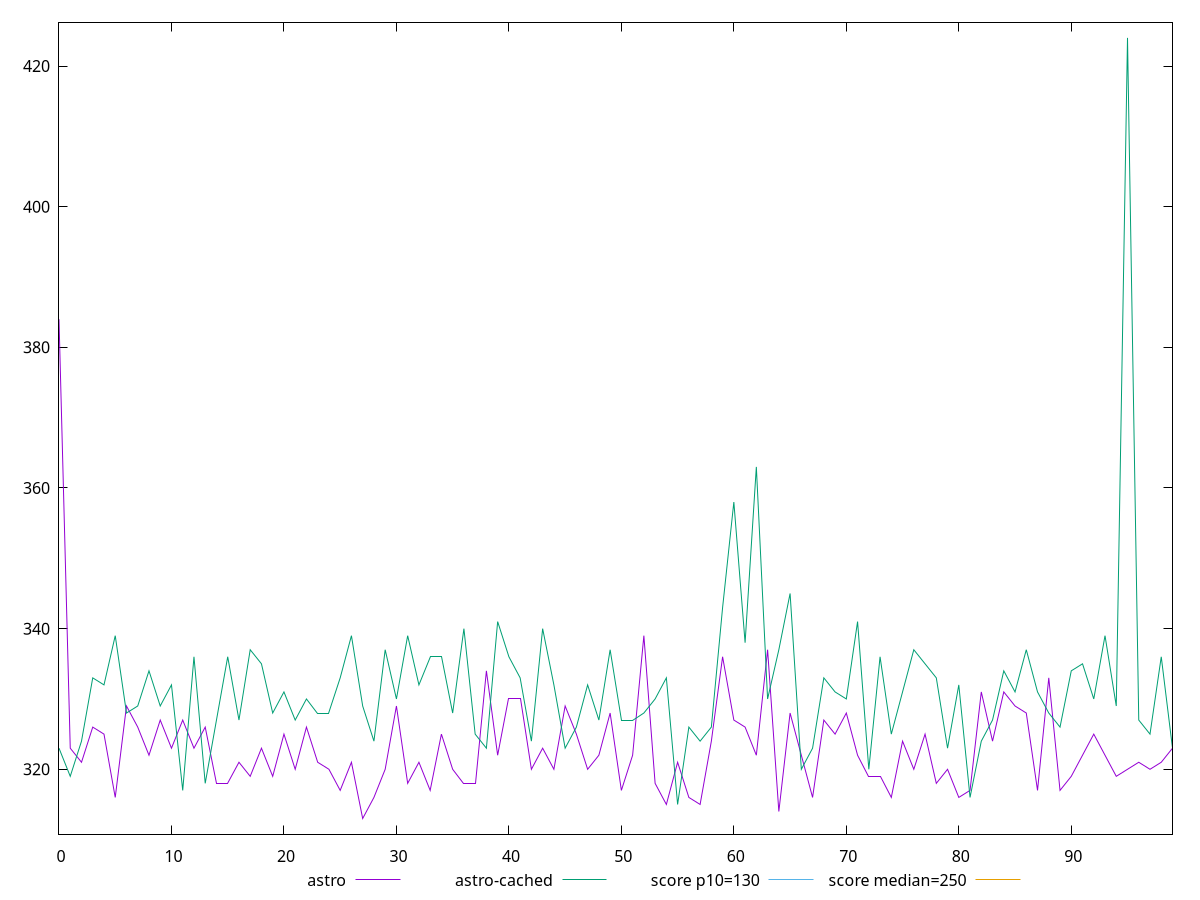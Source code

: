 reset

$astro <<EOF
0 384
1 323
2 321
3 326
4 325
5 316
6 329
7 326
8 322
9 327
10 323
11 327
12 322.9999999999991
13 326
14 318
15 318
16 321
17 319
18 323
19 319
20 325
21 320
22 326
23 321
24 320
25 317
26 321
27 313
28 316
29 320
30 329
31 318
32 321
33 317
34 325
35 320
36 318
37 318
38 334
39 322
40 330
41 330
42 320
43 323
44 320
45 329
46 325
47 320
48 322
49 328
50 317
51 322
52 339
53 318
54 315
55 321
56 316
57 314.9999999999991
58 324
59 336
60 327
61 326
62 322
63 337
64 314
65 328
66 322
67 316
68 327
69 325
70 328
71 322
72 319
73 319
74 316
75 324
76 320
77 325
78 317.9999999999991
79 320
80 316
81 317
82 331
83 324
84 331
85 329
86 328
87 317
88 333
89 317
90 319
91 322
92 325
93 322
94 319
95 320
96 321
97 320
98 321
99 323
EOF

$astroCached <<EOF
0 323
1 319
2 324
3 333
4 332
5 339
6 328
7 329
8 334
9 329
10 332
11 317
12 336
13 318
14 327
15 336
16 327
17 337
18 335
19 328
20 331
21 327
22 330
23 328
24 328
25 333
26 339
27 329
28 324
29 337
30 330
31 339
32 332
33 336
34 336
35 328
36 340
37 325
38 323
39 341
40 336
41 333
42 324
43 340
44 332
45 323
46 326
47 332
48 327
49 337
50 327
51 327
52 328
53 330
54 333
55 315
56 326
57 324
58 326
59 343
60 358
61 338
62 363
63 330
64 337
65 345
66 320
67 323
68 333
69 331
70 330
71 341
72 320
73 336
74 325
75 331
76 337
77 335
78 333
79 323
80 332
81 316
82 324
83 327
84 334
85 331
86 337
87 331
88 328
89 326
90 334
91 335
92 330
93 339
94 329
95 424
96 327
97 325
98 336
99 323
EOF

set key outside below
set xrange [0:99]
set yrange [310.78:426.22]
set trange [310.78:426.22]
set terminal svg size 640, 520 enhanced background rgb 'white'
set output "reports/report_00033_2021-03-01T14-23-16.841Z/max-potential-fid/comparison/line/0_vs_1.svg"

plot $astro title "astro" with line, \
     $astroCached title "astro-cached" with line, \
     130 title "score p10=130", \
     250 title "score median=250"

reset
